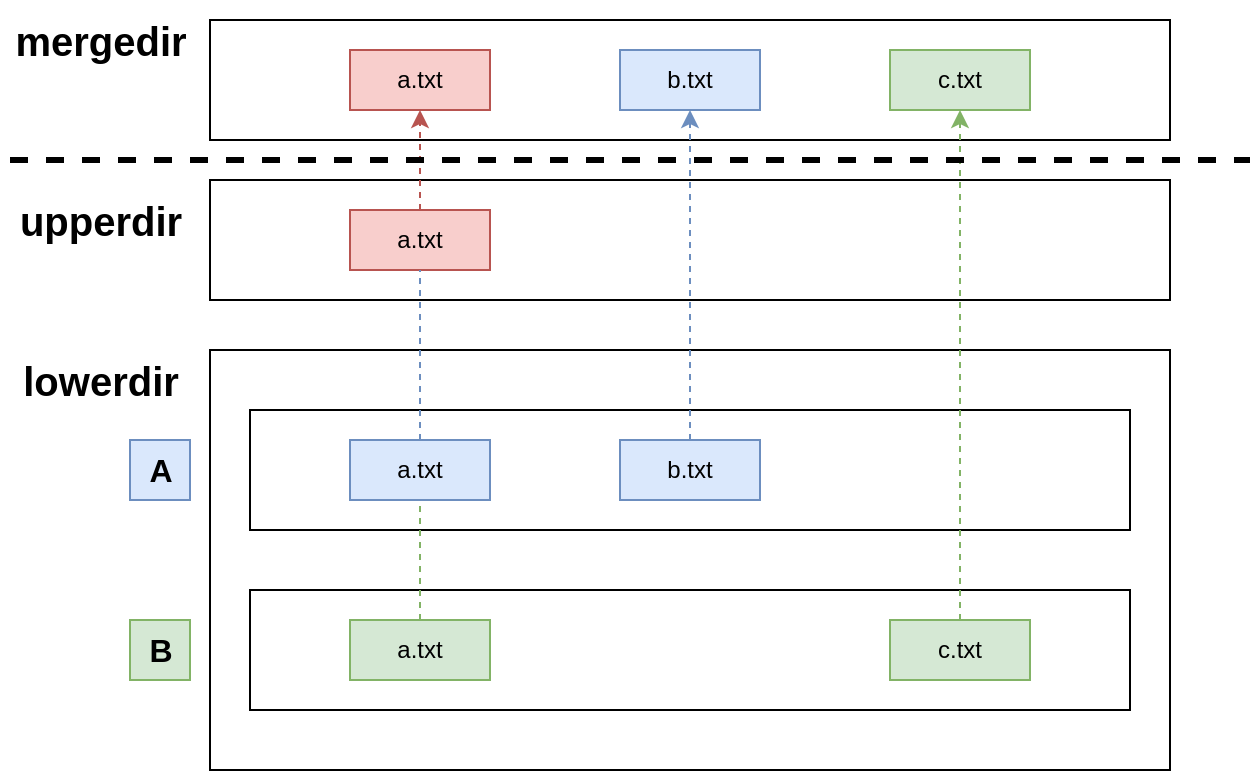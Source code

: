<mxfile version="24.5.5" type="device">
  <diagram name="第 1 页" id="_QJL8WVnxSO4UtWi_0cX">
    <mxGraphModel dx="1556" dy="881" grid="1" gridSize="10" guides="1" tooltips="1" connect="1" arrows="1" fold="1" page="1" pageScale="1" pageWidth="827" pageHeight="1169" math="0" shadow="0">
      <root>
        <mxCell id="0" />
        <mxCell id="1" parent="0" />
        <mxCell id="AywQPvQ3oGfYVBX91i0b-19" value="" style="group;fillColor=#f8cecc;strokeColor=#b85450;" vertex="1" connectable="0" parent="1">
          <mxGeometry x="200" y="420" width="480" height="60" as="geometry" />
        </mxCell>
        <mxCell id="AywQPvQ3oGfYVBX91i0b-13" value="" style="rounded=0;whiteSpace=wrap;html=1;" vertex="1" parent="AywQPvQ3oGfYVBX91i0b-19">
          <mxGeometry width="480" height="60" as="geometry" />
        </mxCell>
        <mxCell id="AywQPvQ3oGfYVBX91i0b-14" value="a.txt" style="rounded=0;whiteSpace=wrap;html=1;fillColor=#f8cecc;strokeColor=#b85450;" vertex="1" parent="AywQPvQ3oGfYVBX91i0b-19">
          <mxGeometry x="70" y="15" width="70" height="30" as="geometry" />
        </mxCell>
        <mxCell id="AywQPvQ3oGfYVBX91i0b-15" value="b.txt" style="rounded=0;whiteSpace=wrap;html=1;fillColor=#dae8fc;strokeColor=#6c8ebf;" vertex="1" parent="AywQPvQ3oGfYVBX91i0b-19">
          <mxGeometry x="205" y="15" width="70" height="30" as="geometry" />
        </mxCell>
        <mxCell id="AywQPvQ3oGfYVBX91i0b-16" value="c.txt" style="rounded=0;whiteSpace=wrap;html=1;fillColor=#d5e8d4;strokeColor=#82b366;" vertex="1" parent="AywQPvQ3oGfYVBX91i0b-19">
          <mxGeometry x="340" y="15" width="70" height="30" as="geometry" />
        </mxCell>
        <mxCell id="AywQPvQ3oGfYVBX91i0b-22" value="" style="group" vertex="1" connectable="0" parent="1">
          <mxGeometry x="200" y="585" width="480" height="210" as="geometry" />
        </mxCell>
        <mxCell id="AywQPvQ3oGfYVBX91i0b-1" value="" style="rounded=0;whiteSpace=wrap;html=1;" vertex="1" parent="AywQPvQ3oGfYVBX91i0b-22">
          <mxGeometry width="480" height="210" as="geometry" />
        </mxCell>
        <mxCell id="AywQPvQ3oGfYVBX91i0b-20" value="" style="group" vertex="1" connectable="0" parent="AywQPvQ3oGfYVBX91i0b-22">
          <mxGeometry x="20" y="30" width="440" height="60" as="geometry" />
        </mxCell>
        <mxCell id="AywQPvQ3oGfYVBX91i0b-3" value="" style="rounded=0;whiteSpace=wrap;html=1;" vertex="1" parent="AywQPvQ3oGfYVBX91i0b-20">
          <mxGeometry width="440" height="60" as="geometry" />
        </mxCell>
        <mxCell id="AywQPvQ3oGfYVBX91i0b-8" value="a.txt" style="rounded=0;whiteSpace=wrap;html=1;fillColor=#dae8fc;strokeColor=#6c8ebf;" vertex="1" parent="AywQPvQ3oGfYVBX91i0b-20">
          <mxGeometry x="50" y="15" width="70" height="30" as="geometry" />
        </mxCell>
        <mxCell id="AywQPvQ3oGfYVBX91i0b-9" value="b.txt" style="rounded=0;whiteSpace=wrap;html=1;fillColor=#dae8fc;strokeColor=#6c8ebf;" vertex="1" parent="AywQPvQ3oGfYVBX91i0b-20">
          <mxGeometry x="185" y="15" width="70" height="30" as="geometry" />
        </mxCell>
        <mxCell id="AywQPvQ3oGfYVBX91i0b-21" value="" style="group" vertex="1" connectable="0" parent="AywQPvQ3oGfYVBX91i0b-22">
          <mxGeometry x="20" y="120" width="440" height="60" as="geometry" />
        </mxCell>
        <mxCell id="AywQPvQ3oGfYVBX91i0b-4" value="" style="rounded=0;whiteSpace=wrap;html=1;" vertex="1" parent="AywQPvQ3oGfYVBX91i0b-21">
          <mxGeometry width="440" height="60" as="geometry" />
        </mxCell>
        <mxCell id="AywQPvQ3oGfYVBX91i0b-5" value="a.txt" style="rounded=0;whiteSpace=wrap;html=1;fillColor=#d5e8d4;strokeColor=#82b366;" vertex="1" parent="AywQPvQ3oGfYVBX91i0b-21">
          <mxGeometry x="50" y="15" width="70" height="30" as="geometry" />
        </mxCell>
        <mxCell id="AywQPvQ3oGfYVBX91i0b-7" value="c.txt" style="rounded=0;whiteSpace=wrap;html=1;fillColor=#d5e8d4;strokeColor=#82b366;" vertex="1" parent="AywQPvQ3oGfYVBX91i0b-21">
          <mxGeometry x="320" y="15" width="70" height="30" as="geometry" />
        </mxCell>
        <mxCell id="AywQPvQ3oGfYVBX91i0b-39" value="" style="endArrow=none;dashed=1;html=1;rounded=0;exitX=0.5;exitY=0;exitDx=0;exitDy=0;entryX=0.5;entryY=1;entryDx=0;entryDy=0;fillColor=#d5e8d4;strokeColor=#82b366;" edge="1" parent="AywQPvQ3oGfYVBX91i0b-22" source="AywQPvQ3oGfYVBX91i0b-5" target="AywQPvQ3oGfYVBX91i0b-8">
          <mxGeometry width="50" height="50" relative="1" as="geometry">
            <mxPoint x="190" y="45" as="sourcePoint" />
            <mxPoint x="240" y="-5" as="targetPoint" />
          </mxGeometry>
        </mxCell>
        <mxCell id="AywQPvQ3oGfYVBX91i0b-29" value="" style="rounded=0;whiteSpace=wrap;html=1;" vertex="1" parent="1">
          <mxGeometry x="200" y="500" width="480" height="60" as="geometry" />
        </mxCell>
        <mxCell id="AywQPvQ3oGfYVBX91i0b-30" value="&lt;font style=&quot;font-size: 20px;&quot;&gt;lowerdir&lt;/font&gt;" style="text;html=1;align=center;verticalAlign=middle;resizable=0;points=[];autosize=1;strokeColor=none;fillColor=none;fontStyle=1" vertex="1" parent="1">
          <mxGeometry x="100" y="580" width="90" height="40" as="geometry" />
        </mxCell>
        <mxCell id="AywQPvQ3oGfYVBX91i0b-31" value="A" style="text;html=1;align=center;verticalAlign=middle;resizable=0;points=[];autosize=1;strokeColor=#6c8ebf;fillColor=#dae8fc;fontSize=16;fontStyle=1" vertex="1" parent="1">
          <mxGeometry x="160" y="630" width="30" height="30" as="geometry" />
        </mxCell>
        <mxCell id="AywQPvQ3oGfYVBX91i0b-32" value="B" style="text;html=1;align=center;verticalAlign=middle;resizable=0;points=[];autosize=1;strokeColor=#82b366;fillColor=#d5e8d4;fontSize=16;fontStyle=1" vertex="1" parent="1">
          <mxGeometry x="160" y="720" width="30" height="30" as="geometry" />
        </mxCell>
        <mxCell id="AywQPvQ3oGfYVBX91i0b-33" style="edgeStyle=orthogonalEdgeStyle;rounded=0;orthogonalLoop=1;jettySize=auto;html=1;exitX=0.5;exitY=0;exitDx=0;exitDy=0;entryX=0.5;entryY=1;entryDx=0;entryDy=0;dashed=1;fillColor=#d5e8d4;strokeColor=#82b366;" edge="1" parent="1" source="AywQPvQ3oGfYVBX91i0b-7" target="AywQPvQ3oGfYVBX91i0b-16">
          <mxGeometry relative="1" as="geometry" />
        </mxCell>
        <mxCell id="AywQPvQ3oGfYVBX91i0b-34" style="edgeStyle=orthogonalEdgeStyle;rounded=0;orthogonalLoop=1;jettySize=auto;html=1;exitX=0.5;exitY=0;exitDx=0;exitDy=0;entryX=0.5;entryY=1;entryDx=0;entryDy=0;dashed=1;fillColor=#dae8fc;strokeColor=#6c8ebf;" edge="1" parent="1" source="AywQPvQ3oGfYVBX91i0b-9" target="AywQPvQ3oGfYVBX91i0b-15">
          <mxGeometry relative="1" as="geometry" />
        </mxCell>
        <mxCell id="AywQPvQ3oGfYVBX91i0b-40" value="&lt;font style=&quot;font-size: 20px;&quot;&gt;upperdir&lt;/font&gt;" style="text;html=1;align=center;verticalAlign=middle;resizable=0;points=[];autosize=1;strokeColor=none;fillColor=none;fontStyle=1" vertex="1" parent="1">
          <mxGeometry x="95" y="500" width="100" height="40" as="geometry" />
        </mxCell>
        <mxCell id="AywQPvQ3oGfYVBX91i0b-41" value="&lt;font style=&quot;font-size: 20px;&quot;&gt;mergedir&lt;/font&gt;" style="text;html=1;align=center;verticalAlign=middle;resizable=0;points=[];autosize=1;strokeColor=none;fillColor=none;fontStyle=1" vertex="1" parent="1">
          <mxGeometry x="95" y="410" width="100" height="40" as="geometry" />
        </mxCell>
        <mxCell id="AywQPvQ3oGfYVBX91i0b-43" style="edgeStyle=orthogonalEdgeStyle;rounded=0;orthogonalLoop=1;jettySize=auto;html=1;exitX=0.5;exitY=0;exitDx=0;exitDy=0;entryX=0.5;entryY=1;entryDx=0;entryDy=0;dashed=1;fillColor=#f8cecc;strokeColor=#b85450;" edge="1" parent="1" source="AywQPvQ3oGfYVBX91i0b-42" target="AywQPvQ3oGfYVBX91i0b-14">
          <mxGeometry relative="1" as="geometry" />
        </mxCell>
        <mxCell id="AywQPvQ3oGfYVBX91i0b-42" value="a.txt" style="rounded=0;whiteSpace=wrap;html=1;fillColor=#f8cecc;strokeColor=#b85450;" vertex="1" parent="1">
          <mxGeometry x="270" y="515" width="70" height="30" as="geometry" />
        </mxCell>
        <mxCell id="AywQPvQ3oGfYVBX91i0b-45" value="" style="endArrow=none;dashed=1;html=1;rounded=0;exitX=0.5;exitY=0;exitDx=0;exitDy=0;entryX=0.5;entryY=1;entryDx=0;entryDy=0;fillColor=#dae8fc;strokeColor=#6c8ebf;" edge="1" parent="1" source="AywQPvQ3oGfYVBX91i0b-8" target="AywQPvQ3oGfYVBX91i0b-42">
          <mxGeometry width="50" height="50" relative="1" as="geometry">
            <mxPoint x="40" y="610" as="sourcePoint" />
            <mxPoint x="90" y="560" as="targetPoint" />
          </mxGeometry>
        </mxCell>
        <mxCell id="AywQPvQ3oGfYVBX91i0b-46" value="" style="endArrow=none;dashed=1;html=1;rounded=0;strokeWidth=3;" edge="1" parent="1">
          <mxGeometry width="50" height="50" relative="1" as="geometry">
            <mxPoint x="100" y="490" as="sourcePoint" />
            <mxPoint x="720" y="490" as="targetPoint" />
          </mxGeometry>
        </mxCell>
      </root>
    </mxGraphModel>
  </diagram>
</mxfile>
